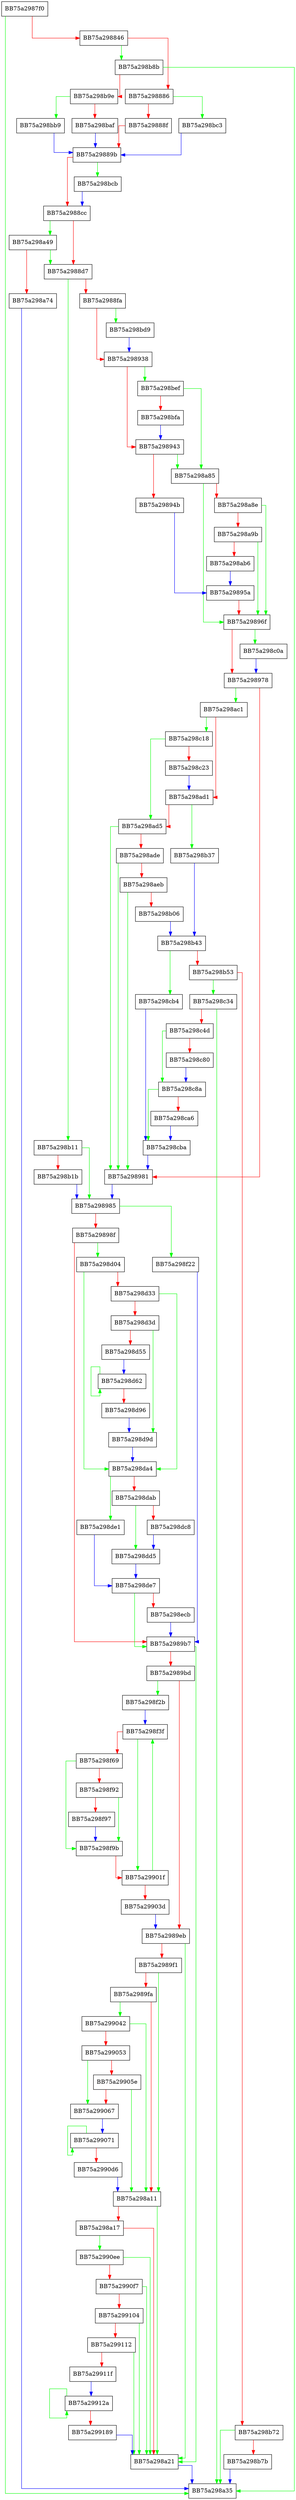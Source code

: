digraph exprAnalyze {
  node [shape="box"];
  graph [splines=ortho];
  BB75a2987f0 -> BB75a298a35 [color="green"];
  BB75a2987f0 -> BB75a298846 [color="red"];
  BB75a298846 -> BB75a298b8b [color="green"];
  BB75a298846 -> BB75a298886 [color="red"];
  BB75a298886 -> BB75a298bc3 [color="green"];
  BB75a298886 -> BB75a29888f [color="red"];
  BB75a29888f -> BB75a29889b [color="red"];
  BB75a29889b -> BB75a298bcb [color="green"];
  BB75a29889b -> BB75a2988cc [color="red"];
  BB75a2988cc -> BB75a298a49 [color="green"];
  BB75a2988cc -> BB75a2988d7 [color="red"];
  BB75a2988d7 -> BB75a298b11 [color="green"];
  BB75a2988d7 -> BB75a2988fa [color="red"];
  BB75a2988fa -> BB75a298bd9 [color="green"];
  BB75a2988fa -> BB75a298938 [color="red"];
  BB75a298938 -> BB75a298bef [color="green"];
  BB75a298938 -> BB75a298943 [color="red"];
  BB75a298943 -> BB75a298a85 [color="green"];
  BB75a298943 -> BB75a29894b [color="red"];
  BB75a29894b -> BB75a29895a [color="blue"];
  BB75a29895a -> BB75a29896f [color="red"];
  BB75a29896f -> BB75a298c0a [color="green"];
  BB75a29896f -> BB75a298978 [color="red"];
  BB75a298978 -> BB75a298ac1 [color="green"];
  BB75a298978 -> BB75a298981 [color="red"];
  BB75a298981 -> BB75a298985 [color="blue"];
  BB75a298985 -> BB75a298f22 [color="green"];
  BB75a298985 -> BB75a29898f [color="red"];
  BB75a29898f -> BB75a298d04 [color="green"];
  BB75a29898f -> BB75a2989b7 [color="red"];
  BB75a2989b7 -> BB75a298a21 [color="green"];
  BB75a2989b7 -> BB75a2989bd [color="red"];
  BB75a2989bd -> BB75a298f2b [color="green"];
  BB75a2989bd -> BB75a2989eb [color="red"];
  BB75a2989eb -> BB75a298a21 [color="green"];
  BB75a2989eb -> BB75a2989f1 [color="red"];
  BB75a2989f1 -> BB75a298a11 [color="green"];
  BB75a2989f1 -> BB75a2989fa [color="red"];
  BB75a2989fa -> BB75a299042 [color="green"];
  BB75a2989fa -> BB75a298a11 [color="red"];
  BB75a298a11 -> BB75a298a21 [color="green"];
  BB75a298a11 -> BB75a298a17 [color="red"];
  BB75a298a17 -> BB75a2990ee [color="green"];
  BB75a298a17 -> BB75a298a21 [color="red"];
  BB75a298a21 -> BB75a298a35 [color="blue"];
  BB75a298a49 -> BB75a2988d7 [color="green"];
  BB75a298a49 -> BB75a298a74 [color="red"];
  BB75a298a74 -> BB75a298a35 [color="blue"];
  BB75a298a85 -> BB75a29896f [color="green"];
  BB75a298a85 -> BB75a298a8e [color="red"];
  BB75a298a8e -> BB75a29896f [color="green"];
  BB75a298a8e -> BB75a298a9b [color="red"];
  BB75a298a9b -> BB75a29896f [color="green"];
  BB75a298a9b -> BB75a298ab6 [color="red"];
  BB75a298ab6 -> BB75a29895a [color="blue"];
  BB75a298ac1 -> BB75a298c18 [color="green"];
  BB75a298ac1 -> BB75a298ad1 [color="red"];
  BB75a298ad1 -> BB75a298b37 [color="green"];
  BB75a298ad1 -> BB75a298ad5 [color="red"];
  BB75a298ad5 -> BB75a298981 [color="green"];
  BB75a298ad5 -> BB75a298ade [color="red"];
  BB75a298ade -> BB75a298981 [color="green"];
  BB75a298ade -> BB75a298aeb [color="red"];
  BB75a298aeb -> BB75a298981 [color="green"];
  BB75a298aeb -> BB75a298b06 [color="red"];
  BB75a298b06 -> BB75a298b43 [color="blue"];
  BB75a298b11 -> BB75a298985 [color="green"];
  BB75a298b11 -> BB75a298b1b [color="red"];
  BB75a298b1b -> BB75a298985 [color="blue"];
  BB75a298b37 -> BB75a298b43 [color="blue"];
  BB75a298b43 -> BB75a298cb4 [color="green"];
  BB75a298b43 -> BB75a298b53 [color="red"];
  BB75a298b53 -> BB75a298c34 [color="green"];
  BB75a298b53 -> BB75a298b72 [color="red"];
  BB75a298b72 -> BB75a298a35 [color="green"];
  BB75a298b72 -> BB75a298b7b [color="red"];
  BB75a298b7b -> BB75a298a35 [color="blue"];
  BB75a298b8b -> BB75a298a35 [color="green"];
  BB75a298b8b -> BB75a298b9e [color="red"];
  BB75a298b9e -> BB75a298bb9 [color="green"];
  BB75a298b9e -> BB75a298baf [color="red"];
  BB75a298baf -> BB75a29889b [color="blue"];
  BB75a298bb9 -> BB75a29889b [color="blue"];
  BB75a298bc3 -> BB75a29889b [color="blue"];
  BB75a298bcb -> BB75a2988cc [color="blue"];
  BB75a298bd9 -> BB75a298938 [color="blue"];
  BB75a298bef -> BB75a298a85 [color="green"];
  BB75a298bef -> BB75a298bfa [color="red"];
  BB75a298bfa -> BB75a298943 [color="blue"];
  BB75a298c0a -> BB75a298978 [color="blue"];
  BB75a298c18 -> BB75a298ad5 [color="green"];
  BB75a298c18 -> BB75a298c23 [color="red"];
  BB75a298c23 -> BB75a298ad1 [color="blue"];
  BB75a298c34 -> BB75a298a35 [color="green"];
  BB75a298c34 -> BB75a298c4d [color="red"];
  BB75a298c4d -> BB75a298c8a [color="green"];
  BB75a298c4d -> BB75a298c80 [color="red"];
  BB75a298c80 -> BB75a298c8a [color="blue"];
  BB75a298c8a -> BB75a298cba [color="green"];
  BB75a298c8a -> BB75a298ca6 [color="red"];
  BB75a298ca6 -> BB75a298cba [color="blue"];
  BB75a298cb4 -> BB75a298cba [color="blue"];
  BB75a298cba -> BB75a298981 [color="blue"];
  BB75a298d04 -> BB75a298da4 [color="green"];
  BB75a298d04 -> BB75a298d33 [color="red"];
  BB75a298d33 -> BB75a298da4 [color="green"];
  BB75a298d33 -> BB75a298d3d [color="red"];
  BB75a298d3d -> BB75a298d9d [color="green"];
  BB75a298d3d -> BB75a298d55 [color="red"];
  BB75a298d55 -> BB75a298d62 [color="blue"];
  BB75a298d62 -> BB75a298d62 [color="green"];
  BB75a298d62 -> BB75a298d96 [color="red"];
  BB75a298d96 -> BB75a298d9d [color="blue"];
  BB75a298d9d -> BB75a298da4 [color="blue"];
  BB75a298da4 -> BB75a298de1 [color="green"];
  BB75a298da4 -> BB75a298dab [color="red"];
  BB75a298dab -> BB75a298dd5 [color="green"];
  BB75a298dab -> BB75a298dc8 [color="red"];
  BB75a298dc8 -> BB75a298dd5 [color="blue"];
  BB75a298dd5 -> BB75a298de7 [color="blue"];
  BB75a298de1 -> BB75a298de7 [color="blue"];
  BB75a298de7 -> BB75a2989b7 [color="green"];
  BB75a298de7 -> BB75a298ecb [color="red"];
  BB75a298ecb -> BB75a2989b7 [color="blue"];
  BB75a298f22 -> BB75a2989b7 [color="blue"];
  BB75a298f2b -> BB75a298f3f [color="blue"];
  BB75a298f3f -> BB75a29901f [color="green"];
  BB75a298f3f -> BB75a298f69 [color="red"];
  BB75a298f69 -> BB75a298f9b [color="green"];
  BB75a298f69 -> BB75a298f92 [color="red"];
  BB75a298f92 -> BB75a298f9b [color="green"];
  BB75a298f92 -> BB75a298f97 [color="red"];
  BB75a298f97 -> BB75a298f9b [color="blue"];
  BB75a298f9b -> BB75a29901f [color="red"];
  BB75a29901f -> BB75a298f3f [color="green"];
  BB75a29901f -> BB75a29903d [color="red"];
  BB75a29903d -> BB75a2989eb [color="blue"];
  BB75a299042 -> BB75a298a11 [color="green"];
  BB75a299042 -> BB75a299053 [color="red"];
  BB75a299053 -> BB75a299067 [color="green"];
  BB75a299053 -> BB75a29905e [color="red"];
  BB75a29905e -> BB75a298a11 [color="green"];
  BB75a29905e -> BB75a299067 [color="red"];
  BB75a299067 -> BB75a299071 [color="blue"];
  BB75a299071 -> BB75a299071 [color="green"];
  BB75a299071 -> BB75a2990d6 [color="red"];
  BB75a2990d6 -> BB75a298a11 [color="blue"];
  BB75a2990ee -> BB75a298a21 [color="green"];
  BB75a2990ee -> BB75a2990f7 [color="red"];
  BB75a2990f7 -> BB75a298a21 [color="green"];
  BB75a2990f7 -> BB75a299104 [color="red"];
  BB75a299104 -> BB75a298a21 [color="green"];
  BB75a299104 -> BB75a299112 [color="red"];
  BB75a299112 -> BB75a298a21 [color="green"];
  BB75a299112 -> BB75a29911f [color="red"];
  BB75a29911f -> BB75a29912a [color="blue"];
  BB75a29912a -> BB75a29912a [color="green"];
  BB75a29912a -> BB75a299189 [color="red"];
  BB75a299189 -> BB75a298a21 [color="blue"];
}